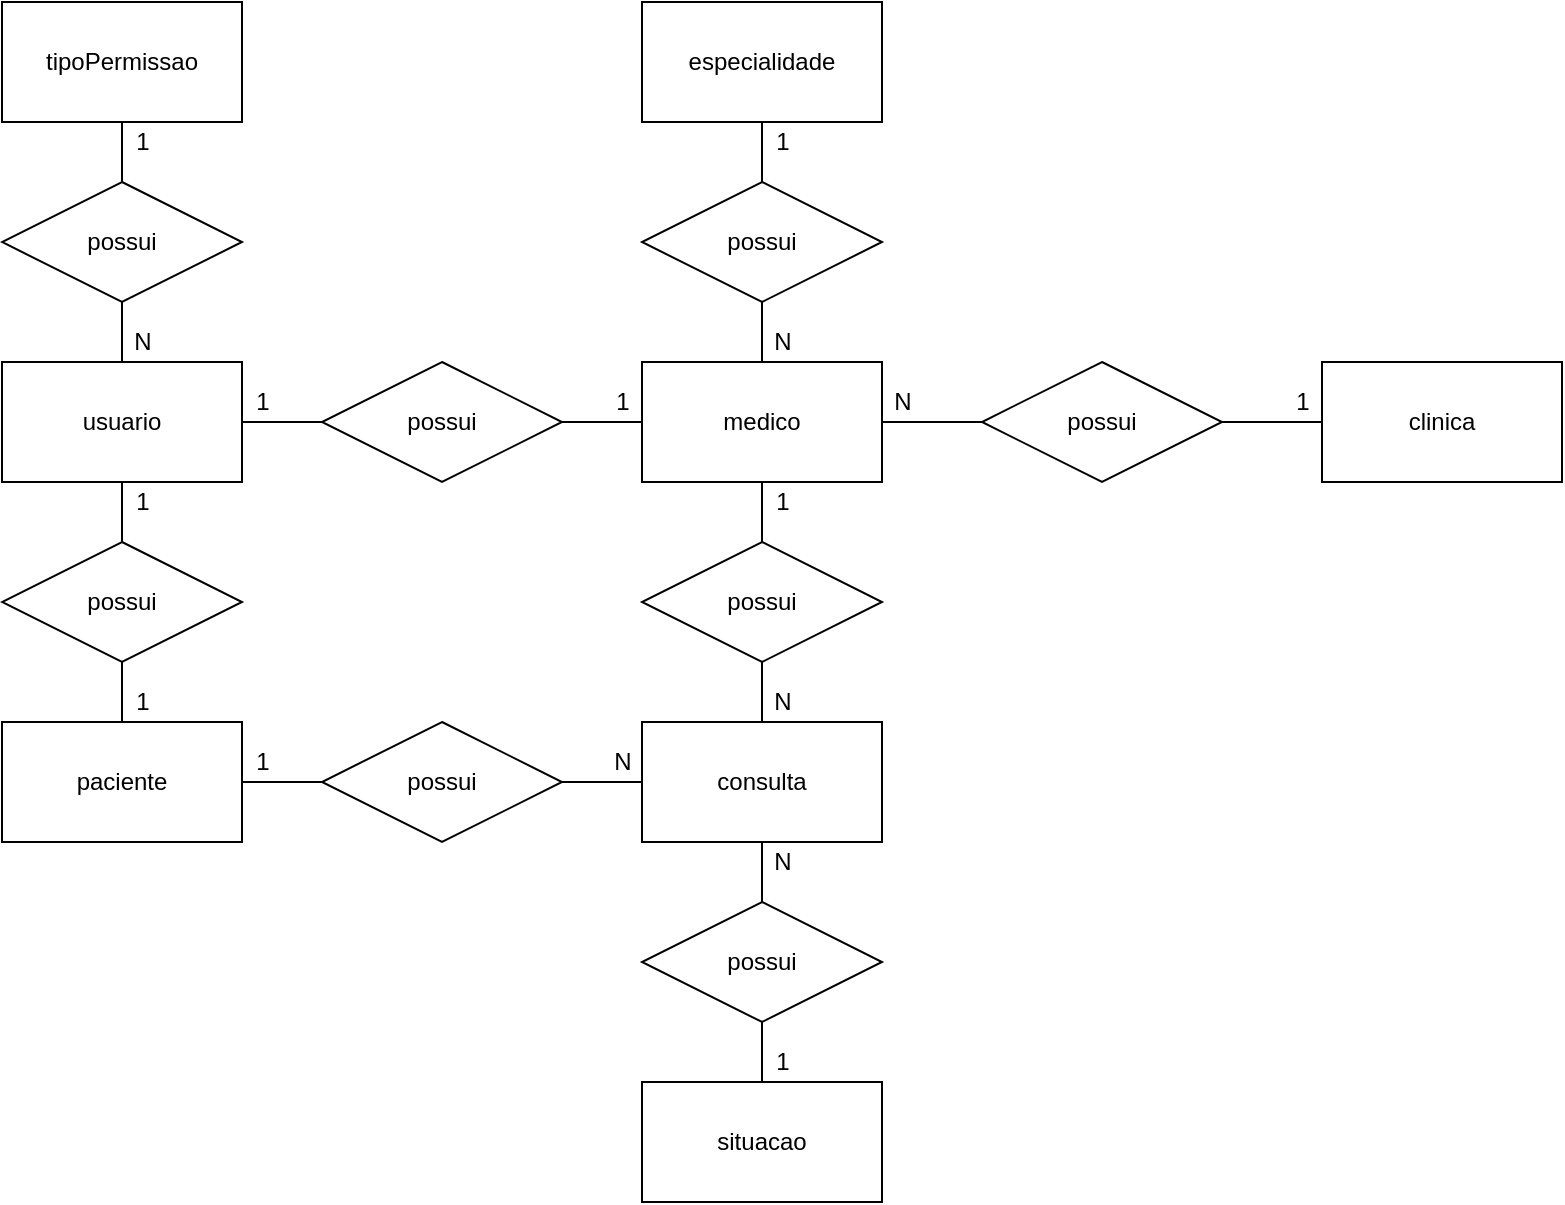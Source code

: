 <mxfile version="14.9.5" type="device" pages="2"><diagram id="2FCzeDrtwgcOBUVbFsaI" name="Conceitual"><mxGraphModel dx="1173" dy="1829" grid="1" gridSize="10" guides="1" tooltips="1" connect="1" arrows="1" fold="1" page="1" pageScale="1" pageWidth="827" pageHeight="1169" math="0" shadow="0"><root><mxCell id="0"/><mxCell id="1" parent="0"/><mxCell id="wyZIn4CLK11ArVjQrJMn-17" style="edgeStyle=orthogonalEdgeStyle;rounded=0;orthogonalLoop=1;jettySize=auto;html=1;endArrow=none;endFill=0;" parent="1" source="wyZIn4CLK11ArVjQrJMn-1" target="wyZIn4CLK11ArVjQrJMn-9" edge="1"><mxGeometry relative="1" as="geometry"/></mxCell><mxCell id="wyZIn4CLK11ArVjQrJMn-1" value="clinica" style="rounded=0;whiteSpace=wrap;html=1;" parent="1" vertex="1"><mxGeometry x="1020" y="40" width="120" height="60" as="geometry"/></mxCell><mxCell id="wyZIn4CLK11ArVjQrJMn-2" value="tipoPermissao" style="rounded=0;whiteSpace=wrap;html=1;" parent="1" vertex="1"><mxGeometry x="360" y="-140" width="120" height="60" as="geometry"/></mxCell><mxCell id="wyZIn4CLK11ArVjQrJMn-3" value="especialidade" style="rounded=0;whiteSpace=wrap;html=1;" parent="1" vertex="1"><mxGeometry x="680" y="-140" width="120" height="60" as="geometry"/></mxCell><mxCell id="wyZIn4CLK11ArVjQrJMn-24" style="edgeStyle=orthogonalEdgeStyle;rounded=0;orthogonalLoop=1;jettySize=auto;html=1;endArrow=none;endFill=0;" parent="1" source="wyZIn4CLK11ArVjQrJMn-4" target="wyZIn4CLK11ArVjQrJMn-14" edge="1"><mxGeometry relative="1" as="geometry"/></mxCell><mxCell id="wyZIn4CLK11ArVjQrJMn-26" style="edgeStyle=orthogonalEdgeStyle;rounded=0;orthogonalLoop=1;jettySize=auto;html=1;endArrow=none;endFill=0;" parent="1" source="wyZIn4CLK11ArVjQrJMn-4" target="wyZIn4CLK11ArVjQrJMn-15" edge="1"><mxGeometry relative="1" as="geometry"/></mxCell><mxCell id="wyZIn4CLK11ArVjQrJMn-37" style="edgeStyle=orthogonalEdgeStyle;rounded=0;orthogonalLoop=1;jettySize=auto;html=1;endArrow=none;endFill=0;" parent="1" source="wyZIn4CLK11ArVjQrJMn-4" target="wyZIn4CLK11ArVjQrJMn-9" edge="1"><mxGeometry relative="1" as="geometry"/></mxCell><mxCell id="wyZIn4CLK11ArVjQrJMn-4" value="medico" style="rounded=0;whiteSpace=wrap;html=1;" parent="1" vertex="1"><mxGeometry x="680" y="40" width="120" height="60" as="geometry"/></mxCell><mxCell id="wyZIn4CLK11ArVjQrJMn-5" value="paciente" style="rounded=0;whiteSpace=wrap;html=1;" parent="1" vertex="1"><mxGeometry x="360" y="220" width="120" height="60" as="geometry"/></mxCell><mxCell id="wyZIn4CLK11ArVjQrJMn-6" value="situacao" style="rounded=0;whiteSpace=wrap;html=1;" parent="1" vertex="1"><mxGeometry x="680" y="400" width="120" height="60" as="geometry"/></mxCell><mxCell id="wyZIn4CLK11ArVjQrJMn-29" style="edgeStyle=orthogonalEdgeStyle;rounded=0;orthogonalLoop=1;jettySize=auto;html=1;endArrow=none;endFill=0;" parent="1" source="wyZIn4CLK11ArVjQrJMn-7" target="wyZIn4CLK11ArVjQrJMn-16" edge="1"><mxGeometry relative="1" as="geometry"/></mxCell><mxCell id="wyZIn4CLK11ArVjQrJMn-36" style="edgeStyle=orthogonalEdgeStyle;rounded=0;orthogonalLoop=1;jettySize=auto;html=1;entryX=1;entryY=0.5;entryDx=0;entryDy=0;endArrow=none;endFill=0;" parent="1" source="wyZIn4CLK11ArVjQrJMn-7" target="wyZIn4CLK11ArVjQrJMn-34" edge="1"><mxGeometry relative="1" as="geometry"/></mxCell><mxCell id="wyZIn4CLK11ArVjQrJMn-7" value="consulta" style="rounded=0;whiteSpace=wrap;html=1;" parent="1" vertex="1"><mxGeometry x="680" y="220" width="120" height="60" as="geometry"/></mxCell><mxCell id="wyZIn4CLK11ArVjQrJMn-19" style="edgeStyle=orthogonalEdgeStyle;rounded=0;orthogonalLoop=1;jettySize=auto;html=1;endArrow=none;endFill=0;" parent="1" source="wyZIn4CLK11ArVjQrJMn-8" target="wyZIn4CLK11ArVjQrJMn-11" edge="1"><mxGeometry relative="1" as="geometry"/></mxCell><mxCell id="wyZIn4CLK11ArVjQrJMn-21" style="edgeStyle=orthogonalEdgeStyle;rounded=0;orthogonalLoop=1;jettySize=auto;html=1;endArrow=none;endFill=0;" parent="1" source="wyZIn4CLK11ArVjQrJMn-8" target="wyZIn4CLK11ArVjQrJMn-12" edge="1"><mxGeometry relative="1" as="geometry"/></mxCell><mxCell id="wyZIn4CLK11ArVjQrJMn-32" style="edgeStyle=orthogonalEdgeStyle;rounded=0;orthogonalLoop=1;jettySize=auto;html=1;endArrow=none;endFill=0;" parent="1" source="wyZIn4CLK11ArVjQrJMn-8" target="wyZIn4CLK11ArVjQrJMn-31" edge="1"><mxGeometry relative="1" as="geometry"/></mxCell><mxCell id="wyZIn4CLK11ArVjQrJMn-8" value="usuario" style="rounded=0;whiteSpace=wrap;html=1;" parent="1" vertex="1"><mxGeometry x="360" y="40" width="120" height="60" as="geometry"/></mxCell><mxCell id="wyZIn4CLK11ArVjQrJMn-9" value="possui" style="shape=rhombus;perimeter=rhombusPerimeter;whiteSpace=wrap;html=1;align=center;" parent="1" vertex="1"><mxGeometry x="850" y="40" width="120" height="60" as="geometry"/></mxCell><mxCell id="wyZIn4CLK11ArVjQrJMn-20" style="edgeStyle=orthogonalEdgeStyle;rounded=0;orthogonalLoop=1;jettySize=auto;html=1;endArrow=none;endFill=0;" parent="1" source="wyZIn4CLK11ArVjQrJMn-11" target="wyZIn4CLK11ArVjQrJMn-2" edge="1"><mxGeometry relative="1" as="geometry"/></mxCell><mxCell id="wyZIn4CLK11ArVjQrJMn-11" value="possui" style="shape=rhombus;perimeter=rhombusPerimeter;whiteSpace=wrap;html=1;align=center;" parent="1" vertex="1"><mxGeometry x="360" y="-50" width="120" height="60" as="geometry"/></mxCell><mxCell id="wyZIn4CLK11ArVjQrJMn-23" style="edgeStyle=orthogonalEdgeStyle;rounded=0;orthogonalLoop=1;jettySize=auto;html=1;endArrow=none;endFill=0;" parent="1" source="wyZIn4CLK11ArVjQrJMn-12" target="wyZIn4CLK11ArVjQrJMn-4" edge="1"><mxGeometry relative="1" as="geometry"/></mxCell><mxCell id="wyZIn4CLK11ArVjQrJMn-12" value="possui" style="shape=rhombus;perimeter=rhombusPerimeter;whiteSpace=wrap;html=1;align=center;" parent="1" vertex="1"><mxGeometry x="520" y="40" width="120" height="60" as="geometry"/></mxCell><mxCell id="wyZIn4CLK11ArVjQrJMn-25" style="edgeStyle=orthogonalEdgeStyle;rounded=0;orthogonalLoop=1;jettySize=auto;html=1;endArrow=none;endFill=0;" parent="1" source="wyZIn4CLK11ArVjQrJMn-14" target="wyZIn4CLK11ArVjQrJMn-3" edge="1"><mxGeometry relative="1" as="geometry"/></mxCell><mxCell id="wyZIn4CLK11ArVjQrJMn-14" value="possui" style="shape=rhombus;perimeter=rhombusPerimeter;whiteSpace=wrap;html=1;align=center;" parent="1" vertex="1"><mxGeometry x="680" y="-50" width="120" height="60" as="geometry"/></mxCell><mxCell id="wyZIn4CLK11ArVjQrJMn-28" style="edgeStyle=orthogonalEdgeStyle;rounded=0;orthogonalLoop=1;jettySize=auto;html=1;endArrow=none;endFill=0;" parent="1" source="wyZIn4CLK11ArVjQrJMn-15" target="wyZIn4CLK11ArVjQrJMn-7" edge="1"><mxGeometry relative="1" as="geometry"/></mxCell><mxCell id="wyZIn4CLK11ArVjQrJMn-15" value="possui" style="shape=rhombus;perimeter=rhombusPerimeter;whiteSpace=wrap;html=1;align=center;" parent="1" vertex="1"><mxGeometry x="680" y="130" width="120" height="60" as="geometry"/></mxCell><mxCell id="wyZIn4CLK11ArVjQrJMn-30" style="edgeStyle=orthogonalEdgeStyle;rounded=0;orthogonalLoop=1;jettySize=auto;html=1;endArrow=none;endFill=0;" parent="1" source="wyZIn4CLK11ArVjQrJMn-16" target="wyZIn4CLK11ArVjQrJMn-6" edge="1"><mxGeometry relative="1" as="geometry"/></mxCell><mxCell id="wyZIn4CLK11ArVjQrJMn-16" value="possui" style="shape=rhombus;perimeter=rhombusPerimeter;whiteSpace=wrap;html=1;align=center;" parent="1" vertex="1"><mxGeometry x="680" y="310" width="120" height="60" as="geometry"/></mxCell><mxCell id="wyZIn4CLK11ArVjQrJMn-33" style="edgeStyle=orthogonalEdgeStyle;rounded=0;orthogonalLoop=1;jettySize=auto;html=1;endArrow=none;endFill=0;" parent="1" source="wyZIn4CLK11ArVjQrJMn-31" target="wyZIn4CLK11ArVjQrJMn-5" edge="1"><mxGeometry relative="1" as="geometry"/></mxCell><mxCell id="wyZIn4CLK11ArVjQrJMn-31" value="possui" style="shape=rhombus;perimeter=rhombusPerimeter;whiteSpace=wrap;html=1;align=center;" parent="1" vertex="1"><mxGeometry x="360" y="130" width="120" height="60" as="geometry"/></mxCell><mxCell id="wyZIn4CLK11ArVjQrJMn-35" style="edgeStyle=orthogonalEdgeStyle;rounded=0;orthogonalLoop=1;jettySize=auto;html=1;endArrow=none;endFill=0;" parent="1" source="wyZIn4CLK11ArVjQrJMn-34" target="wyZIn4CLK11ArVjQrJMn-5" edge="1"><mxGeometry relative="1" as="geometry"/></mxCell><mxCell id="wyZIn4CLK11ArVjQrJMn-34" value="possui" style="shape=rhombus;perimeter=rhombusPerimeter;whiteSpace=wrap;html=1;align=center;" parent="1" vertex="1"><mxGeometry x="520" y="220" width="120" height="60" as="geometry"/></mxCell><mxCell id="wyZIn4CLK11ArVjQrJMn-38" value="1" style="text;html=1;align=center;verticalAlign=middle;resizable=0;points=[];autosize=1;strokeColor=none;" parent="1" vertex="1"><mxGeometry x="1000" y="50" width="20" height="20" as="geometry"/></mxCell><mxCell id="wyZIn4CLK11ArVjQrJMn-39" value="N" style="text;html=1;align=center;verticalAlign=middle;resizable=0;points=[];autosize=1;strokeColor=none;" parent="1" vertex="1"><mxGeometry x="800" y="50" width="20" height="20" as="geometry"/></mxCell><mxCell id="wyZIn4CLK11ArVjQrJMn-40" value="N" style="text;html=1;align=center;verticalAlign=middle;resizable=0;points=[];autosize=1;strokeColor=none;" parent="1" vertex="1"><mxGeometry x="740" y="20" width="20" height="20" as="geometry"/></mxCell><mxCell id="wyZIn4CLK11ArVjQrJMn-41" value="1" style="text;html=1;align=center;verticalAlign=middle;resizable=0;points=[];autosize=1;strokeColor=none;" parent="1" vertex="1"><mxGeometry x="740" y="-80" width="20" height="20" as="geometry"/></mxCell><mxCell id="wyZIn4CLK11ArVjQrJMn-42" value="1" style="text;html=1;align=center;verticalAlign=middle;resizable=0;points=[];autosize=1;strokeColor=none;" parent="1" vertex="1"><mxGeometry x="740" y="100" width="20" height="20" as="geometry"/></mxCell><mxCell id="wyZIn4CLK11ArVjQrJMn-43" value="N" style="text;html=1;align=center;verticalAlign=middle;resizable=0;points=[];autosize=1;strokeColor=none;" parent="1" vertex="1"><mxGeometry x="740" y="200" width="20" height="20" as="geometry"/></mxCell><mxCell id="wyZIn4CLK11ArVjQrJMn-44" value="1" style="text;html=1;align=center;verticalAlign=middle;resizable=0;points=[];autosize=1;strokeColor=none;" parent="1" vertex="1"><mxGeometry x="740" y="380" width="20" height="20" as="geometry"/></mxCell><mxCell id="wyZIn4CLK11ArVjQrJMn-45" value="N" style="text;html=1;align=center;verticalAlign=middle;resizable=0;points=[];autosize=1;strokeColor=none;" parent="1" vertex="1"><mxGeometry x="740" y="280" width="20" height="20" as="geometry"/></mxCell><mxCell id="wyZIn4CLK11ArVjQrJMn-46" value="N" style="text;html=1;align=center;verticalAlign=middle;resizable=0;points=[];autosize=1;strokeColor=none;" parent="1" vertex="1"><mxGeometry x="660" y="230" width="20" height="20" as="geometry"/></mxCell><mxCell id="wyZIn4CLK11ArVjQrJMn-48" value="1" style="text;html=1;align=center;verticalAlign=middle;resizable=0;points=[];autosize=1;strokeColor=none;" parent="1" vertex="1"><mxGeometry x="480" y="230" width="20" height="20" as="geometry"/></mxCell><mxCell id="wyZIn4CLK11ArVjQrJMn-49" value="1" style="text;html=1;align=center;verticalAlign=middle;resizable=0;points=[];autosize=1;strokeColor=none;" parent="1" vertex="1"><mxGeometry x="420" y="-80" width="20" height="20" as="geometry"/></mxCell><mxCell id="wyZIn4CLK11ArVjQrJMn-50" value="N" style="text;html=1;align=center;verticalAlign=middle;resizable=0;points=[];autosize=1;strokeColor=none;" parent="1" vertex="1"><mxGeometry x="420" y="20" width="20" height="20" as="geometry"/></mxCell><mxCell id="wyZIn4CLK11ArVjQrJMn-51" value="1" style="text;html=1;align=center;verticalAlign=middle;resizable=0;points=[];autosize=1;strokeColor=none;" parent="1" vertex="1"><mxGeometry x="660" y="50" width="20" height="20" as="geometry"/></mxCell><mxCell id="wyZIn4CLK11ArVjQrJMn-52" value="1" style="text;html=1;align=center;verticalAlign=middle;resizable=0;points=[];autosize=1;strokeColor=none;" parent="1" vertex="1"><mxGeometry x="480" y="50" width="20" height="20" as="geometry"/></mxCell><mxCell id="wyZIn4CLK11ArVjQrJMn-53" value="1" style="text;html=1;align=center;verticalAlign=middle;resizable=0;points=[];autosize=1;strokeColor=none;" parent="1" vertex="1"><mxGeometry x="420" y="100" width="20" height="20" as="geometry"/></mxCell><mxCell id="wyZIn4CLK11ArVjQrJMn-54" value="1" style="text;html=1;align=center;verticalAlign=middle;resizable=0;points=[];autosize=1;strokeColor=none;" parent="1" vertex="1"><mxGeometry x="420" y="200" width="20" height="20" as="geometry"/></mxCell></root></mxGraphModel></diagram><diagram id="OHEBarNH4u2Inz9MxK9j" name="Logico"><mxGraphModel dx="2000" dy="660" grid="1" gridSize="10" guides="1" tooltips="1" connect="1" arrows="1" fold="1" page="1" pageScale="1" pageWidth="827" pageHeight="1169" math="0" shadow="0"><root><mxCell id="RbcHE9HcNIknfdjTKWbF-0"/><mxCell id="RbcHE9HcNIknfdjTKWbF-1" parent="RbcHE9HcNIknfdjTKWbF-0"/><mxCell id="cLdr1UNAhRnMSzW-arI4-0" value="clinica" style="shape=table;startSize=30;container=1;collapsible=1;childLayout=tableLayout;fixedRows=1;rowLines=0;fontStyle=1;align=center;resizeLast=1;" parent="RbcHE9HcNIknfdjTKWbF-1" vertex="1"><mxGeometry x="620" y="240" width="180" height="190" as="geometry"/></mxCell><mxCell id="cLdr1UNAhRnMSzW-arI4-1" value="" style="shape=partialRectangle;collapsible=0;dropTarget=0;pointerEvents=0;fillColor=none;top=0;left=0;bottom=1;right=0;points=[[0,0.5],[1,0.5]];portConstraint=eastwest;" parent="cLdr1UNAhRnMSzW-arI4-0" vertex="1"><mxGeometry y="30" width="180" height="30" as="geometry"/></mxCell><mxCell id="cLdr1UNAhRnMSzW-arI4-2" value="PK" style="shape=partialRectangle;connectable=0;fillColor=none;top=0;left=0;bottom=0;right=0;fontStyle=1;overflow=hidden;" parent="cLdr1UNAhRnMSzW-arI4-1" vertex="1"><mxGeometry width="30" height="30" as="geometry"/></mxCell><mxCell id="cLdr1UNAhRnMSzW-arI4-3" value="idClinica" style="shape=partialRectangle;connectable=0;fillColor=none;top=0;left=0;bottom=0;right=0;align=left;spacingLeft=6;fontStyle=5;overflow=hidden;" parent="cLdr1UNAhRnMSzW-arI4-1" vertex="1"><mxGeometry x="30" width="150" height="30" as="geometry"/></mxCell><mxCell id="cLdr1UNAhRnMSzW-arI4-4" value="" style="shape=partialRectangle;collapsible=0;dropTarget=0;pointerEvents=0;fillColor=none;top=0;left=0;bottom=0;right=0;points=[[0,0.5],[1,0.5]];portConstraint=eastwest;" parent="cLdr1UNAhRnMSzW-arI4-0" vertex="1"><mxGeometry y="60" width="180" height="30" as="geometry"/></mxCell><mxCell id="cLdr1UNAhRnMSzW-arI4-5" value="" style="shape=partialRectangle;connectable=0;fillColor=none;top=0;left=0;bottom=0;right=0;editable=1;overflow=hidden;" parent="cLdr1UNAhRnMSzW-arI4-4" vertex="1"><mxGeometry width="30" height="30" as="geometry"/></mxCell><mxCell id="cLdr1UNAhRnMSzW-arI4-6" value="nomeClinica" style="shape=partialRectangle;connectable=0;fillColor=none;top=0;left=0;bottom=0;right=0;align=left;spacingLeft=6;overflow=hidden;" parent="cLdr1UNAhRnMSzW-arI4-4" vertex="1"><mxGeometry x="30" width="150" height="30" as="geometry"/></mxCell><mxCell id="cLdr1UNAhRnMSzW-arI4-13" value="" style="shape=partialRectangle;collapsible=0;dropTarget=0;pointerEvents=0;fillColor=none;top=0;left=0;bottom=0;right=0;points=[[0,0.5],[1,0.5]];portConstraint=eastwest;" parent="cLdr1UNAhRnMSzW-arI4-0" vertex="1"><mxGeometry y="90" width="180" height="30" as="geometry"/></mxCell><mxCell id="cLdr1UNAhRnMSzW-arI4-14" value="" style="shape=partialRectangle;connectable=0;fillColor=none;top=0;left=0;bottom=0;right=0;editable=1;overflow=hidden;" parent="cLdr1UNAhRnMSzW-arI4-13" vertex="1"><mxGeometry width="30" height="30" as="geometry"/></mxCell><mxCell id="cLdr1UNAhRnMSzW-arI4-15" value="cnpj" style="shape=partialRectangle;connectable=0;fillColor=none;top=0;left=0;bottom=0;right=0;align=left;spacingLeft=6;overflow=hidden;" parent="cLdr1UNAhRnMSzW-arI4-13" vertex="1"><mxGeometry x="30" width="150" height="30" as="geometry"/></mxCell><mxCell id="cLdr1UNAhRnMSzW-arI4-7" value="" style="shape=partialRectangle;collapsible=0;dropTarget=0;pointerEvents=0;fillColor=none;top=0;left=0;bottom=0;right=0;points=[[0,0.5],[1,0.5]];portConstraint=eastwest;" parent="cLdr1UNAhRnMSzW-arI4-0" vertex="1"><mxGeometry y="120" width="180" height="30" as="geometry"/></mxCell><mxCell id="cLdr1UNAhRnMSzW-arI4-8" value="" style="shape=partialRectangle;connectable=0;fillColor=none;top=0;left=0;bottom=0;right=0;editable=1;overflow=hidden;" parent="cLdr1UNAhRnMSzW-arI4-7" vertex="1"><mxGeometry width="30" height="30" as="geometry"/></mxCell><mxCell id="cLdr1UNAhRnMSzW-arI4-9" value="razaoSocial" style="shape=partialRectangle;connectable=0;fillColor=none;top=0;left=0;bottom=0;right=0;align=left;spacingLeft=6;overflow=hidden;" parent="cLdr1UNAhRnMSzW-arI4-7" vertex="1"><mxGeometry x="30" width="150" height="30" as="geometry"/></mxCell><mxCell id="cLdr1UNAhRnMSzW-arI4-10" value="" style="shape=partialRectangle;collapsible=0;dropTarget=0;pointerEvents=0;fillColor=none;top=0;left=0;bottom=0;right=0;points=[[0,0.5],[1,0.5]];portConstraint=eastwest;" parent="cLdr1UNAhRnMSzW-arI4-0" vertex="1"><mxGeometry y="150" width="180" height="30" as="geometry"/></mxCell><mxCell id="cLdr1UNAhRnMSzW-arI4-11" value="" style="shape=partialRectangle;connectable=0;fillColor=none;top=0;left=0;bottom=0;right=0;editable=1;overflow=hidden;" parent="cLdr1UNAhRnMSzW-arI4-10" vertex="1"><mxGeometry width="30" height="30" as="geometry"/></mxCell><mxCell id="cLdr1UNAhRnMSzW-arI4-12" value="endereco" style="shape=partialRectangle;connectable=0;fillColor=none;top=0;left=0;bottom=0;right=0;align=left;spacingLeft=6;overflow=hidden;" parent="cLdr1UNAhRnMSzW-arI4-10" vertex="1"><mxGeometry x="30" width="150" height="30" as="geometry"/></mxCell><mxCell id="cLdr1UNAhRnMSzW-arI4-16" value="tipoPermissao" style="shape=table;startSize=30;container=1;collapsible=1;childLayout=tableLayout;fixedRows=1;rowLines=0;fontStyle=1;align=center;resizeLast=1;" parent="RbcHE9HcNIknfdjTKWbF-1" vertex="1"><mxGeometry x="-200" y="200" width="180" height="100" as="geometry"/></mxCell><mxCell id="cLdr1UNAhRnMSzW-arI4-17" value="" style="shape=partialRectangle;collapsible=0;dropTarget=0;pointerEvents=0;fillColor=none;top=0;left=0;bottom=1;right=0;points=[[0,0.5],[1,0.5]];portConstraint=eastwest;" parent="cLdr1UNAhRnMSzW-arI4-16" vertex="1"><mxGeometry y="30" width="180" height="30" as="geometry"/></mxCell><mxCell id="cLdr1UNAhRnMSzW-arI4-18" value="PK" style="shape=partialRectangle;connectable=0;fillColor=none;top=0;left=0;bottom=0;right=0;fontStyle=1;overflow=hidden;" parent="cLdr1UNAhRnMSzW-arI4-17" vertex="1"><mxGeometry width="30" height="30" as="geometry"/></mxCell><mxCell id="cLdr1UNAhRnMSzW-arI4-19" value="idTipoPermissao" style="shape=partialRectangle;connectable=0;fillColor=none;top=0;left=0;bottom=0;right=0;align=left;spacingLeft=6;fontStyle=5;overflow=hidden;" parent="cLdr1UNAhRnMSzW-arI4-17" vertex="1"><mxGeometry x="30" width="150" height="30" as="geometry"/></mxCell><mxCell id="cLdr1UNAhRnMSzW-arI4-20" value="" style="shape=partialRectangle;collapsible=0;dropTarget=0;pointerEvents=0;fillColor=none;top=0;left=0;bottom=0;right=0;points=[[0,0.5],[1,0.5]];portConstraint=eastwest;" parent="cLdr1UNAhRnMSzW-arI4-16" vertex="1"><mxGeometry y="60" width="180" height="30" as="geometry"/></mxCell><mxCell id="cLdr1UNAhRnMSzW-arI4-21" value="" style="shape=partialRectangle;connectable=0;fillColor=none;top=0;left=0;bottom=0;right=0;editable=1;overflow=hidden;" parent="cLdr1UNAhRnMSzW-arI4-20" vertex="1"><mxGeometry width="30" height="30" as="geometry"/></mxCell><mxCell id="cLdr1UNAhRnMSzW-arI4-22" value="nomeTipoPermissao" style="shape=partialRectangle;connectable=0;fillColor=none;top=0;left=0;bottom=0;right=0;align=left;spacingLeft=6;overflow=hidden;" parent="cLdr1UNAhRnMSzW-arI4-20" vertex="1"><mxGeometry x="30" width="150" height="30" as="geometry"/></mxCell><mxCell id="cLdr1UNAhRnMSzW-arI4-29" value="usuario" style="shape=table;startSize=30;container=1;collapsible=1;childLayout=tableLayout;fixedRows=1;rowLines=0;fontStyle=1;align=center;resizeLast=1;" parent="RbcHE9HcNIknfdjTKWbF-1" vertex="1"><mxGeometry x="20" y="200" width="180" height="190" as="geometry"/></mxCell><mxCell id="cLdr1UNAhRnMSzW-arI4-30" value="" style="shape=partialRectangle;collapsible=0;dropTarget=0;pointerEvents=0;fillColor=none;top=0;left=0;bottom=0;right=0;points=[[0,0.5],[1,0.5]];portConstraint=eastwest;" parent="cLdr1UNAhRnMSzW-arI4-29" vertex="1"><mxGeometry y="30" width="180" height="30" as="geometry"/></mxCell><mxCell id="cLdr1UNAhRnMSzW-arI4-31" value="PK" style="shape=partialRectangle;connectable=0;fillColor=none;top=0;left=0;bottom=0;right=0;fontStyle=1;overflow=hidden;" parent="cLdr1UNAhRnMSzW-arI4-30" vertex="1"><mxGeometry width="60" height="30" as="geometry"/></mxCell><mxCell id="cLdr1UNAhRnMSzW-arI4-32" value="idUsuario" style="shape=partialRectangle;connectable=0;fillColor=none;top=0;left=0;bottom=0;right=0;align=left;spacingLeft=6;fontStyle=5;overflow=hidden;" parent="cLdr1UNAhRnMSzW-arI4-30" vertex="1"><mxGeometry x="60" width="120" height="30" as="geometry"/></mxCell><mxCell id="cLdr1UNAhRnMSzW-arI4-33" value="" style="shape=partialRectangle;collapsible=0;dropTarget=0;pointerEvents=0;fillColor=none;top=0;left=0;bottom=1;right=0;points=[[0,0.5],[1,0.5]];portConstraint=eastwest;" parent="cLdr1UNAhRnMSzW-arI4-29" vertex="1"><mxGeometry y="60" width="180" height="30" as="geometry"/></mxCell><mxCell id="cLdr1UNAhRnMSzW-arI4-34" value="FK" style="shape=partialRectangle;connectable=0;fillColor=none;top=0;left=0;bottom=0;right=0;fontStyle=1;overflow=hidden;" parent="cLdr1UNAhRnMSzW-arI4-33" vertex="1"><mxGeometry width="60" height="30" as="geometry"/></mxCell><mxCell id="cLdr1UNAhRnMSzW-arI4-35" value="idTipoPermissao" style="shape=partialRectangle;connectable=0;fillColor=none;top=0;left=0;bottom=0;right=0;align=left;spacingLeft=6;fontStyle=5;overflow=hidden;" parent="cLdr1UNAhRnMSzW-arI4-33" vertex="1"><mxGeometry x="60" width="120" height="30" as="geometry"/></mxCell><mxCell id="cLdr1UNAhRnMSzW-arI4-36" value="" style="shape=partialRectangle;collapsible=0;dropTarget=0;pointerEvents=0;fillColor=none;top=0;left=0;bottom=0;right=0;points=[[0,0.5],[1,0.5]];portConstraint=eastwest;" parent="cLdr1UNAhRnMSzW-arI4-29" vertex="1"><mxGeometry y="90" width="180" height="30" as="geometry"/></mxCell><mxCell id="cLdr1UNAhRnMSzW-arI4-37" value="" style="shape=partialRectangle;connectable=0;fillColor=none;top=0;left=0;bottom=0;right=0;editable=1;overflow=hidden;" parent="cLdr1UNAhRnMSzW-arI4-36" vertex="1"><mxGeometry width="60" height="30" as="geometry"/></mxCell><mxCell id="cLdr1UNAhRnMSzW-arI4-38" value="nome" style="shape=partialRectangle;connectable=0;fillColor=none;top=0;left=0;bottom=0;right=0;align=left;spacingLeft=6;overflow=hidden;" parent="cLdr1UNAhRnMSzW-arI4-36" vertex="1"><mxGeometry x="60" width="120" height="30" as="geometry"/></mxCell><mxCell id="cLdr1UNAhRnMSzW-arI4-42" value="" style="shape=partialRectangle;collapsible=0;dropTarget=0;pointerEvents=0;fillColor=none;top=0;left=0;bottom=0;right=0;points=[[0,0.5],[1,0.5]];portConstraint=eastwest;" parent="cLdr1UNAhRnMSzW-arI4-29" vertex="1"><mxGeometry y="120" width="180" height="30" as="geometry"/></mxCell><mxCell id="cLdr1UNAhRnMSzW-arI4-43" value="" style="shape=partialRectangle;connectable=0;fillColor=none;top=0;left=0;bottom=0;right=0;editable=1;overflow=hidden;" parent="cLdr1UNAhRnMSzW-arI4-42" vertex="1"><mxGeometry width="60" height="30" as="geometry"/></mxCell><mxCell id="cLdr1UNAhRnMSzW-arI4-44" value="email" style="shape=partialRectangle;connectable=0;fillColor=none;top=0;left=0;bottom=0;right=0;align=left;spacingLeft=6;overflow=hidden;" parent="cLdr1UNAhRnMSzW-arI4-42" vertex="1"><mxGeometry x="60" width="120" height="30" as="geometry"/></mxCell><mxCell id="cLdr1UNAhRnMSzW-arI4-39" value="" style="shape=partialRectangle;collapsible=0;dropTarget=0;pointerEvents=0;fillColor=none;top=0;left=0;bottom=0;right=0;points=[[0,0.5],[1,0.5]];portConstraint=eastwest;" parent="cLdr1UNAhRnMSzW-arI4-29" vertex="1"><mxGeometry y="150" width="180" height="30" as="geometry"/></mxCell><mxCell id="cLdr1UNAhRnMSzW-arI4-40" value="" style="shape=partialRectangle;connectable=0;fillColor=none;top=0;left=0;bottom=0;right=0;editable=1;overflow=hidden;" parent="cLdr1UNAhRnMSzW-arI4-39" vertex="1"><mxGeometry width="60" height="30" as="geometry"/></mxCell><mxCell id="cLdr1UNAhRnMSzW-arI4-41" value="senha" style="shape=partialRectangle;connectable=0;fillColor=none;top=0;left=0;bottom=0;right=0;align=left;spacingLeft=6;overflow=hidden;" parent="cLdr1UNAhRnMSzW-arI4-39" vertex="1"><mxGeometry x="60" width="120" height="30" as="geometry"/></mxCell><mxCell id="cLdr1UNAhRnMSzW-arI4-45" value="especialidade" style="shape=table;startSize=30;container=1;collapsible=1;childLayout=tableLayout;fixedRows=1;rowLines=0;fontStyle=1;align=center;resizeLast=1;" parent="RbcHE9HcNIknfdjTKWbF-1" vertex="1"><mxGeometry x="340" y="40" width="180" height="100" as="geometry"/></mxCell><mxCell id="cLdr1UNAhRnMSzW-arI4-46" value="" style="shape=partialRectangle;collapsible=0;dropTarget=0;pointerEvents=0;fillColor=none;top=0;left=0;bottom=1;right=0;points=[[0,0.5],[1,0.5]];portConstraint=eastwest;" parent="cLdr1UNAhRnMSzW-arI4-45" vertex="1"><mxGeometry y="30" width="180" height="30" as="geometry"/></mxCell><mxCell id="cLdr1UNAhRnMSzW-arI4-47" value="PK" style="shape=partialRectangle;connectable=0;fillColor=none;top=0;left=0;bottom=0;right=0;fontStyle=1;overflow=hidden;" parent="cLdr1UNAhRnMSzW-arI4-46" vertex="1"><mxGeometry width="30" height="30" as="geometry"/></mxCell><mxCell id="cLdr1UNAhRnMSzW-arI4-48" value="idEspecialidade" style="shape=partialRectangle;connectable=0;fillColor=none;top=0;left=0;bottom=0;right=0;align=left;spacingLeft=6;fontStyle=5;overflow=hidden;" parent="cLdr1UNAhRnMSzW-arI4-46" vertex="1"><mxGeometry x="30" width="150" height="30" as="geometry"/></mxCell><mxCell id="cLdr1UNAhRnMSzW-arI4-49" value="" style="shape=partialRectangle;collapsible=0;dropTarget=0;pointerEvents=0;fillColor=none;top=0;left=0;bottom=0;right=0;points=[[0,0.5],[1,0.5]];portConstraint=eastwest;" parent="cLdr1UNAhRnMSzW-arI4-45" vertex="1"><mxGeometry y="60" width="180" height="30" as="geometry"/></mxCell><mxCell id="cLdr1UNAhRnMSzW-arI4-50" value="" style="shape=partialRectangle;connectable=0;fillColor=none;top=0;left=0;bottom=0;right=0;editable=1;overflow=hidden;" parent="cLdr1UNAhRnMSzW-arI4-49" vertex="1"><mxGeometry width="30" height="30" as="geometry"/></mxCell><mxCell id="cLdr1UNAhRnMSzW-arI4-51" value="nomeEspecialidade" style="shape=partialRectangle;connectable=0;fillColor=none;top=0;left=0;bottom=0;right=0;align=left;spacingLeft=6;overflow=hidden;" parent="cLdr1UNAhRnMSzW-arI4-49" vertex="1"><mxGeometry x="30" width="150" height="30" as="geometry"/></mxCell><mxCell id="cLdr1UNAhRnMSzW-arI4-58" value="medico" style="shape=table;startSize=30;container=1;collapsible=1;childLayout=tableLayout;fixedRows=1;rowLines=0;fontStyle=1;align=center;resizeLast=1;" parent="RbcHE9HcNIknfdjTKWbF-1" vertex="1"><mxGeometry x="340" y="200" width="180" height="190" as="geometry"/></mxCell><mxCell id="cLdr1UNAhRnMSzW-arI4-59" value="" style="shape=partialRectangle;collapsible=0;dropTarget=0;pointerEvents=0;fillColor=none;top=0;left=0;bottom=0;right=0;points=[[0,0.5],[1,0.5]];portConstraint=eastwest;" parent="cLdr1UNAhRnMSzW-arI4-58" vertex="1"><mxGeometry y="30" width="180" height="30" as="geometry"/></mxCell><mxCell id="cLdr1UNAhRnMSzW-arI4-60" value="PK" style="shape=partialRectangle;connectable=0;fillColor=none;top=0;left=0;bottom=0;right=0;fontStyle=1;overflow=hidden;" parent="cLdr1UNAhRnMSzW-arI4-59" vertex="1"><mxGeometry width="60" height="30" as="geometry"/></mxCell><mxCell id="cLdr1UNAhRnMSzW-arI4-61" value="idMedico" style="shape=partialRectangle;connectable=0;fillColor=none;top=0;left=0;bottom=0;right=0;align=left;spacingLeft=6;fontStyle=5;overflow=hidden;" parent="cLdr1UNAhRnMSzW-arI4-59" vertex="1"><mxGeometry x="60" width="120" height="30" as="geometry"/></mxCell><mxCell id="cLdr1UNAhRnMSzW-arI4-74" value="" style="shape=partialRectangle;collapsible=0;dropTarget=0;pointerEvents=0;fillColor=none;top=0;left=0;bottom=0;right=0;points=[[0,0.5],[1,0.5]];portConstraint=eastwest;" parent="cLdr1UNAhRnMSzW-arI4-58" vertex="1"><mxGeometry y="60" width="180" height="30" as="geometry"/></mxCell><mxCell id="cLdr1UNAhRnMSzW-arI4-75" value="FK" style="shape=partialRectangle;connectable=0;fillColor=none;top=0;left=0;bottom=0;right=0;fontStyle=1;overflow=hidden;" parent="cLdr1UNAhRnMSzW-arI4-74" vertex="1"><mxGeometry width="60" height="30" as="geometry"/></mxCell><mxCell id="cLdr1UNAhRnMSzW-arI4-76" value="idEspecialidade" style="shape=partialRectangle;connectable=0;fillColor=none;top=0;left=0;bottom=0;right=0;align=left;spacingLeft=6;fontStyle=1;overflow=hidden;" parent="cLdr1UNAhRnMSzW-arI4-74" vertex="1"><mxGeometry x="60" width="120" height="30" as="geometry"/></mxCell><mxCell id="cLdr1UNAhRnMSzW-arI4-71" value="" style="shape=partialRectangle;collapsible=0;dropTarget=0;pointerEvents=0;fillColor=none;top=0;left=0;bottom=0;right=0;points=[[0,0.5],[1,0.5]];portConstraint=eastwest;" parent="cLdr1UNAhRnMSzW-arI4-58" vertex="1"><mxGeometry y="90" width="180" height="30" as="geometry"/></mxCell><mxCell id="cLdr1UNAhRnMSzW-arI4-72" value="FK" style="shape=partialRectangle;connectable=0;fillColor=none;top=0;left=0;bottom=0;right=0;fontStyle=1;overflow=hidden;" parent="cLdr1UNAhRnMSzW-arI4-71" vertex="1"><mxGeometry width="60" height="30" as="geometry"/></mxCell><mxCell id="cLdr1UNAhRnMSzW-arI4-73" value="idUsuario" style="shape=partialRectangle;connectable=0;fillColor=none;top=0;left=0;bottom=0;right=0;align=left;spacingLeft=6;fontStyle=1;overflow=hidden;" parent="cLdr1UNAhRnMSzW-arI4-71" vertex="1"><mxGeometry x="60" width="120" height="30" as="geometry"/></mxCell><mxCell id="cLdr1UNAhRnMSzW-arI4-62" value="" style="shape=partialRectangle;collapsible=0;dropTarget=0;pointerEvents=0;fillColor=none;top=0;left=0;bottom=1;right=0;points=[[0,0.5],[1,0.5]];portConstraint=eastwest;" parent="cLdr1UNAhRnMSzW-arI4-58" vertex="1"><mxGeometry y="120" width="180" height="30" as="geometry"/></mxCell><mxCell id="cLdr1UNAhRnMSzW-arI4-63" value="FK" style="shape=partialRectangle;connectable=0;fillColor=none;top=0;left=0;bottom=0;right=0;fontStyle=1;overflow=hidden;" parent="cLdr1UNAhRnMSzW-arI4-62" vertex="1"><mxGeometry width="60" height="30" as="geometry"/></mxCell><mxCell id="cLdr1UNAhRnMSzW-arI4-64" value="idClinica" style="shape=partialRectangle;connectable=0;fillColor=none;top=0;left=0;bottom=0;right=0;align=left;spacingLeft=6;fontStyle=5;overflow=hidden;" parent="cLdr1UNAhRnMSzW-arI4-62" vertex="1"><mxGeometry x="60" width="120" height="30" as="geometry"/></mxCell><mxCell id="cLdr1UNAhRnMSzW-arI4-65" value="" style="shape=partialRectangle;collapsible=0;dropTarget=0;pointerEvents=0;fillColor=none;top=0;left=0;bottom=0;right=0;points=[[0,0.5],[1,0.5]];portConstraint=eastwest;" parent="cLdr1UNAhRnMSzW-arI4-58" vertex="1"><mxGeometry y="150" width="180" height="30" as="geometry"/></mxCell><mxCell id="cLdr1UNAhRnMSzW-arI4-66" value="" style="shape=partialRectangle;connectable=0;fillColor=none;top=0;left=0;bottom=0;right=0;editable=1;overflow=hidden;" parent="cLdr1UNAhRnMSzW-arI4-65" vertex="1"><mxGeometry width="60" height="30" as="geometry"/></mxCell><mxCell id="cLdr1UNAhRnMSzW-arI4-67" value="crm" style="shape=partialRectangle;connectable=0;fillColor=none;top=0;left=0;bottom=0;right=0;align=left;spacingLeft=6;overflow=hidden;" parent="cLdr1UNAhRnMSzW-arI4-65" vertex="1"><mxGeometry x="60" width="120" height="30" as="geometry"/></mxCell><mxCell id="cLdr1UNAhRnMSzW-arI4-77" value="paciente" style="shape=table;startSize=30;container=1;collapsible=1;childLayout=tableLayout;fixedRows=1;rowLines=0;fontStyle=1;align=center;resizeLast=1;" parent="RbcHE9HcNIknfdjTKWbF-1" vertex="1"><mxGeometry x="20" y="480" width="180" height="250" as="geometry"/></mxCell><mxCell id="cLdr1UNAhRnMSzW-arI4-78" value="" style="shape=partialRectangle;collapsible=0;dropTarget=0;pointerEvents=0;fillColor=none;top=0;left=0;bottom=0;right=0;points=[[0,0.5],[1,0.5]];portConstraint=eastwest;" parent="cLdr1UNAhRnMSzW-arI4-77" vertex="1"><mxGeometry y="30" width="180" height="30" as="geometry"/></mxCell><mxCell id="cLdr1UNAhRnMSzW-arI4-79" value="PK" style="shape=partialRectangle;connectable=0;fillColor=none;top=0;left=0;bottom=0;right=0;fontStyle=1;overflow=hidden;" parent="cLdr1UNAhRnMSzW-arI4-78" vertex="1"><mxGeometry width="60" height="30" as="geometry"/></mxCell><mxCell id="cLdr1UNAhRnMSzW-arI4-80" value="idPaciente" style="shape=partialRectangle;connectable=0;fillColor=none;top=0;left=0;bottom=0;right=0;align=left;spacingLeft=6;fontStyle=5;overflow=hidden;" parent="cLdr1UNAhRnMSzW-arI4-78" vertex="1"><mxGeometry x="60" width="120" height="30" as="geometry"/></mxCell><mxCell id="cLdr1UNAhRnMSzW-arI4-81" value="" style="shape=partialRectangle;collapsible=0;dropTarget=0;pointerEvents=0;fillColor=none;top=0;left=0;bottom=1;right=0;points=[[0,0.5],[1,0.5]];portConstraint=eastwest;" parent="cLdr1UNAhRnMSzW-arI4-77" vertex="1"><mxGeometry y="60" width="180" height="30" as="geometry"/></mxCell><mxCell id="cLdr1UNAhRnMSzW-arI4-82" value="FK" style="shape=partialRectangle;connectable=0;fillColor=none;top=0;left=0;bottom=0;right=0;fontStyle=1;overflow=hidden;" parent="cLdr1UNAhRnMSzW-arI4-81" vertex="1"><mxGeometry width="60" height="30" as="geometry"/></mxCell><mxCell id="cLdr1UNAhRnMSzW-arI4-83" value="idUsuario" style="shape=partialRectangle;connectable=0;fillColor=none;top=0;left=0;bottom=0;right=0;align=left;spacingLeft=6;fontStyle=5;overflow=hidden;" parent="cLdr1UNAhRnMSzW-arI4-81" vertex="1"><mxGeometry x="60" width="120" height="30" as="geometry"/></mxCell><mxCell id="cLdr1UNAhRnMSzW-arI4-84" value="" style="shape=partialRectangle;collapsible=0;dropTarget=0;pointerEvents=0;fillColor=none;top=0;left=0;bottom=0;right=0;points=[[0,0.5],[1,0.5]];portConstraint=eastwest;" parent="cLdr1UNAhRnMSzW-arI4-77" vertex="1"><mxGeometry y="90" width="180" height="30" as="geometry"/></mxCell><mxCell id="cLdr1UNAhRnMSzW-arI4-85" value="" style="shape=partialRectangle;connectable=0;fillColor=none;top=0;left=0;bottom=0;right=0;editable=1;overflow=hidden;" parent="cLdr1UNAhRnMSzW-arI4-84" vertex="1"><mxGeometry width="60" height="30" as="geometry"/></mxCell><mxCell id="cLdr1UNAhRnMSzW-arI4-86" value="dataNasc" style="shape=partialRectangle;connectable=0;fillColor=none;top=0;left=0;bottom=0;right=0;align=left;spacingLeft=6;overflow=hidden;" parent="cLdr1UNAhRnMSzW-arI4-84" vertex="1"><mxGeometry x="60" width="120" height="30" as="geometry"/></mxCell><mxCell id="cLdr1UNAhRnMSzW-arI4-90" value="" style="shape=partialRectangle;collapsible=0;dropTarget=0;pointerEvents=0;fillColor=none;top=0;left=0;bottom=0;right=0;points=[[0,0.5],[1,0.5]];portConstraint=eastwest;" parent="cLdr1UNAhRnMSzW-arI4-77" vertex="1"><mxGeometry y="120" width="180" height="30" as="geometry"/></mxCell><mxCell id="cLdr1UNAhRnMSzW-arI4-91" value="" style="shape=partialRectangle;connectable=0;fillColor=none;top=0;left=0;bottom=0;right=0;editable=1;overflow=hidden;" parent="cLdr1UNAhRnMSzW-arI4-90" vertex="1"><mxGeometry width="60" height="30" as="geometry"/></mxCell><mxCell id="cLdr1UNAhRnMSzW-arI4-92" value="telefone" style="shape=partialRectangle;connectable=0;fillColor=none;top=0;left=0;bottom=0;right=0;align=left;spacingLeft=6;overflow=hidden;" parent="cLdr1UNAhRnMSzW-arI4-90" vertex="1"><mxGeometry x="60" width="120" height="30" as="geometry"/></mxCell><mxCell id="cLdr1UNAhRnMSzW-arI4-96" value="" style="shape=partialRectangle;collapsible=0;dropTarget=0;pointerEvents=0;fillColor=none;top=0;left=0;bottom=0;right=0;points=[[0,0.5],[1,0.5]];portConstraint=eastwest;" parent="cLdr1UNAhRnMSzW-arI4-77" vertex="1"><mxGeometry y="150" width="180" height="30" as="geometry"/></mxCell><mxCell id="cLdr1UNAhRnMSzW-arI4-97" value="" style="shape=partialRectangle;connectable=0;fillColor=none;top=0;left=0;bottom=0;right=0;editable=1;overflow=hidden;" parent="cLdr1UNAhRnMSzW-arI4-96" vertex="1"><mxGeometry width="60" height="30" as="geometry"/></mxCell><mxCell id="cLdr1UNAhRnMSzW-arI4-98" value="rg" style="shape=partialRectangle;connectable=0;fillColor=none;top=0;left=0;bottom=0;right=0;align=left;spacingLeft=6;overflow=hidden;" parent="cLdr1UNAhRnMSzW-arI4-96" vertex="1"><mxGeometry x="60" width="120" height="30" as="geometry"/></mxCell><mxCell id="cLdr1UNAhRnMSzW-arI4-93" value="" style="shape=partialRectangle;collapsible=0;dropTarget=0;pointerEvents=0;fillColor=none;top=0;left=0;bottom=0;right=0;points=[[0,0.5],[1,0.5]];portConstraint=eastwest;" parent="cLdr1UNAhRnMSzW-arI4-77" vertex="1"><mxGeometry y="180" width="180" height="30" as="geometry"/></mxCell><mxCell id="cLdr1UNAhRnMSzW-arI4-94" value="" style="shape=partialRectangle;connectable=0;fillColor=none;top=0;left=0;bottom=0;right=0;editable=1;overflow=hidden;" parent="cLdr1UNAhRnMSzW-arI4-93" vertex="1"><mxGeometry width="60" height="30" as="geometry"/></mxCell><mxCell id="cLdr1UNAhRnMSzW-arI4-95" value="cpf" style="shape=partialRectangle;connectable=0;fillColor=none;top=0;left=0;bottom=0;right=0;align=left;spacingLeft=6;overflow=hidden;" parent="cLdr1UNAhRnMSzW-arI4-93" vertex="1"><mxGeometry x="60" width="120" height="30" as="geometry"/></mxCell><mxCell id="cLdr1UNAhRnMSzW-arI4-87" value="" style="shape=partialRectangle;collapsible=0;dropTarget=0;pointerEvents=0;fillColor=none;top=0;left=0;bottom=0;right=0;points=[[0,0.5],[1,0.5]];portConstraint=eastwest;" parent="cLdr1UNAhRnMSzW-arI4-77" vertex="1"><mxGeometry y="210" width="180" height="30" as="geometry"/></mxCell><mxCell id="cLdr1UNAhRnMSzW-arI4-88" value="" style="shape=partialRectangle;connectable=0;fillColor=none;top=0;left=0;bottom=0;right=0;editable=1;overflow=hidden;" parent="cLdr1UNAhRnMSzW-arI4-87" vertex="1"><mxGeometry width="60" height="30" as="geometry"/></mxCell><mxCell id="cLdr1UNAhRnMSzW-arI4-89" value="endereco" style="shape=partialRectangle;connectable=0;fillColor=none;top=0;left=0;bottom=0;right=0;align=left;spacingLeft=6;overflow=hidden;" parent="cLdr1UNAhRnMSzW-arI4-87" vertex="1"><mxGeometry x="60" width="120" height="30" as="geometry"/></mxCell><mxCell id="cLdr1UNAhRnMSzW-arI4-99" value="situacao" style="shape=table;startSize=30;container=1;collapsible=1;childLayout=tableLayout;fixedRows=1;rowLines=0;fontStyle=1;align=center;resizeLast=1;" parent="RbcHE9HcNIknfdjTKWbF-1" vertex="1"><mxGeometry x="340" y="740" width="180" height="100" as="geometry"/></mxCell><mxCell id="cLdr1UNAhRnMSzW-arI4-100" value="" style="shape=partialRectangle;collapsible=0;dropTarget=0;pointerEvents=0;fillColor=none;top=0;left=0;bottom=1;right=0;points=[[0,0.5],[1,0.5]];portConstraint=eastwest;" parent="cLdr1UNAhRnMSzW-arI4-99" vertex="1"><mxGeometry y="30" width="180" height="30" as="geometry"/></mxCell><mxCell id="cLdr1UNAhRnMSzW-arI4-101" value="PK" style="shape=partialRectangle;connectable=0;fillColor=none;top=0;left=0;bottom=0;right=0;fontStyle=1;overflow=hidden;" parent="cLdr1UNAhRnMSzW-arI4-100" vertex="1"><mxGeometry width="30" height="30" as="geometry"/></mxCell><mxCell id="cLdr1UNAhRnMSzW-arI4-102" value="idSituacao" style="shape=partialRectangle;connectable=0;fillColor=none;top=0;left=0;bottom=0;right=0;align=left;spacingLeft=6;fontStyle=5;overflow=hidden;" parent="cLdr1UNAhRnMSzW-arI4-100" vertex="1"><mxGeometry x="30" width="150" height="30" as="geometry"/></mxCell><mxCell id="cLdr1UNAhRnMSzW-arI4-103" value="" style="shape=partialRectangle;collapsible=0;dropTarget=0;pointerEvents=0;fillColor=none;top=0;left=0;bottom=0;right=0;points=[[0,0.5],[1,0.5]];portConstraint=eastwest;" parent="cLdr1UNAhRnMSzW-arI4-99" vertex="1"><mxGeometry y="60" width="180" height="30" as="geometry"/></mxCell><mxCell id="cLdr1UNAhRnMSzW-arI4-104" value="" style="shape=partialRectangle;connectable=0;fillColor=none;top=0;left=0;bottom=0;right=0;editable=1;overflow=hidden;" parent="cLdr1UNAhRnMSzW-arI4-103" vertex="1"><mxGeometry width="30" height="30" as="geometry"/></mxCell><mxCell id="cLdr1UNAhRnMSzW-arI4-105" value="descricao" style="shape=partialRectangle;connectable=0;fillColor=none;top=0;left=0;bottom=0;right=0;align=left;spacingLeft=6;overflow=hidden;" parent="cLdr1UNAhRnMSzW-arI4-103" vertex="1"><mxGeometry x="30" width="150" height="30" as="geometry"/></mxCell><mxCell id="cLdr1UNAhRnMSzW-arI4-112" value="consulta" style="shape=table;startSize=30;container=1;collapsible=1;childLayout=tableLayout;fixedRows=1;rowLines=0;fontStyle=1;align=center;resizeLast=1;" parent="RbcHE9HcNIknfdjTKWbF-1" vertex="1"><mxGeometry x="340" y="480" width="180" height="190" as="geometry"/></mxCell><mxCell id="cLdr1UNAhRnMSzW-arI4-113" value="" style="shape=partialRectangle;collapsible=0;dropTarget=0;pointerEvents=0;fillColor=none;top=0;left=0;bottom=0;right=0;points=[[0,0.5],[1,0.5]];portConstraint=eastwest;" parent="cLdr1UNAhRnMSzW-arI4-112" vertex="1"><mxGeometry y="30" width="180" height="30" as="geometry"/></mxCell><mxCell id="cLdr1UNAhRnMSzW-arI4-114" value="PK" style="shape=partialRectangle;connectable=0;fillColor=none;top=0;left=0;bottom=0;right=0;fontStyle=1;overflow=hidden;" parent="cLdr1UNAhRnMSzW-arI4-113" vertex="1"><mxGeometry width="60" height="30" as="geometry"/></mxCell><mxCell id="cLdr1UNAhRnMSzW-arI4-115" value="idConsulta" style="shape=partialRectangle;connectable=0;fillColor=none;top=0;left=0;bottom=0;right=0;align=left;spacingLeft=6;fontStyle=5;overflow=hidden;" parent="cLdr1UNAhRnMSzW-arI4-113" vertex="1"><mxGeometry x="60" width="120" height="30" as="geometry"/></mxCell><mxCell id="cLdr1UNAhRnMSzW-arI4-125" value="" style="shape=partialRectangle;collapsible=0;dropTarget=0;pointerEvents=0;fillColor=none;top=0;left=0;bottom=0;right=0;points=[[0,0.5],[1,0.5]];portConstraint=eastwest;" parent="cLdr1UNAhRnMSzW-arI4-112" vertex="1"><mxGeometry y="60" width="180" height="30" as="geometry"/></mxCell><mxCell id="cLdr1UNAhRnMSzW-arI4-126" value="FK" style="shape=partialRectangle;connectable=0;fillColor=none;top=0;left=0;bottom=0;right=0;fontStyle=1;overflow=hidden;" parent="cLdr1UNAhRnMSzW-arI4-125" vertex="1"><mxGeometry width="60" height="30" as="geometry"/></mxCell><mxCell id="cLdr1UNAhRnMSzW-arI4-127" value="idPaciente" style="shape=partialRectangle;connectable=0;fillColor=none;top=0;left=0;bottom=0;right=0;align=left;spacingLeft=6;fontStyle=1;overflow=hidden;" parent="cLdr1UNAhRnMSzW-arI4-125" vertex="1"><mxGeometry x="60" width="120" height="30" as="geometry"/></mxCell><mxCell id="cLdr1UNAhRnMSzW-arI4-128" value="" style="shape=partialRectangle;collapsible=0;dropTarget=0;pointerEvents=0;fillColor=none;top=0;left=0;bottom=0;right=0;points=[[0,0.5],[1,0.5]];portConstraint=eastwest;" parent="cLdr1UNAhRnMSzW-arI4-112" vertex="1"><mxGeometry y="90" width="180" height="30" as="geometry"/></mxCell><mxCell id="cLdr1UNAhRnMSzW-arI4-129" value="FK" style="shape=partialRectangle;connectable=0;fillColor=none;top=0;left=0;bottom=0;right=0;fontStyle=1;overflow=hidden;" parent="cLdr1UNAhRnMSzW-arI4-128" vertex="1"><mxGeometry width="60" height="30" as="geometry"/></mxCell><mxCell id="cLdr1UNAhRnMSzW-arI4-130" value="idMedico" style="shape=partialRectangle;connectable=0;fillColor=none;top=0;left=0;bottom=0;right=0;align=left;spacingLeft=6;fontStyle=1;overflow=hidden;" parent="cLdr1UNAhRnMSzW-arI4-128" vertex="1"><mxGeometry x="60" width="120" height="30" as="geometry"/></mxCell><mxCell id="cLdr1UNAhRnMSzW-arI4-116" value="" style="shape=partialRectangle;collapsible=0;dropTarget=0;pointerEvents=0;fillColor=none;top=0;left=0;bottom=1;right=0;points=[[0,0.5],[1,0.5]];portConstraint=eastwest;" parent="cLdr1UNAhRnMSzW-arI4-112" vertex="1"><mxGeometry y="120" width="180" height="30" as="geometry"/></mxCell><mxCell id="cLdr1UNAhRnMSzW-arI4-117" value="FK" style="shape=partialRectangle;connectable=0;fillColor=none;top=0;left=0;bottom=0;right=0;fontStyle=1;overflow=hidden;" parent="cLdr1UNAhRnMSzW-arI4-116" vertex="1"><mxGeometry width="60" height="30" as="geometry"/></mxCell><mxCell id="cLdr1UNAhRnMSzW-arI4-118" value="idSituacao" style="shape=partialRectangle;connectable=0;fillColor=none;top=0;left=0;bottom=0;right=0;align=left;spacingLeft=6;fontStyle=5;overflow=hidden;" parent="cLdr1UNAhRnMSzW-arI4-116" vertex="1"><mxGeometry x="60" width="120" height="30" as="geometry"/></mxCell><mxCell id="cLdr1UNAhRnMSzW-arI4-119" value="" style="shape=partialRectangle;collapsible=0;dropTarget=0;pointerEvents=0;fillColor=none;top=0;left=0;bottom=0;right=0;points=[[0,0.5],[1,0.5]];portConstraint=eastwest;" parent="cLdr1UNAhRnMSzW-arI4-112" vertex="1"><mxGeometry y="150" width="180" height="30" as="geometry"/></mxCell><mxCell id="cLdr1UNAhRnMSzW-arI4-120" value="" style="shape=partialRectangle;connectable=0;fillColor=none;top=0;left=0;bottom=0;right=0;editable=1;overflow=hidden;" parent="cLdr1UNAhRnMSzW-arI4-119" vertex="1"><mxGeometry width="60" height="30" as="geometry"/></mxCell><mxCell id="cLdr1UNAhRnMSzW-arI4-121" value="dataConsulta" style="shape=partialRectangle;connectable=0;fillColor=none;top=0;left=0;bottom=0;right=0;align=left;spacingLeft=6;overflow=hidden;" parent="cLdr1UNAhRnMSzW-arI4-119" vertex="1"><mxGeometry x="60" width="120" height="30" as="geometry"/></mxCell><mxCell id="1SIo-47FKwlvmRrMnJMS-0" value="" style="edgeStyle=entityRelationEdgeStyle;fontSize=12;html=1;endArrow=ERoneToMany;" parent="RbcHE9HcNIknfdjTKWbF-1" source="cLdr1UNAhRnMSzW-arI4-1" target="cLdr1UNAhRnMSzW-arI4-62" edge="1"><mxGeometry width="100" height="100" relative="1" as="geometry"><mxPoint x="360" y="350" as="sourcePoint"/><mxPoint x="580" y="240" as="targetPoint"/></mxGeometry></mxCell><mxCell id="9Nri6U7EvmrFPNOzypYH-0" value="" style="edgeStyle=entityRelationEdgeStyle;fontSize=12;html=1;endArrow=ERoneToMany;" parent="RbcHE9HcNIknfdjTKWbF-1" source="cLdr1UNAhRnMSzW-arI4-46" target="cLdr1UNAhRnMSzW-arI4-74" edge="1"><mxGeometry width="100" height="100" relative="1" as="geometry"><mxPoint x="360" y="350" as="sourcePoint"/><mxPoint x="460" y="250" as="targetPoint"/></mxGeometry></mxCell><mxCell id="mz6SlYPkhfeaxNIbPn-f-0" value="" style="edgeStyle=entityRelationEdgeStyle;fontSize=12;html=1;endArrow=ERmandOne;startArrow=ERmandOne;" parent="RbcHE9HcNIknfdjTKWbF-1" source="cLdr1UNAhRnMSzW-arI4-30" target="cLdr1UNAhRnMSzW-arI4-71" edge="1"><mxGeometry width="100" height="100" relative="1" as="geometry"><mxPoint x="360" y="450" as="sourcePoint"/><mxPoint x="460" y="350" as="targetPoint"/></mxGeometry></mxCell><mxCell id="A5alLFMa_aIZDorC5L8o-0" value="" style="edgeStyle=entityRelationEdgeStyle;fontSize=12;html=1;endArrow=ERmandOne;startArrow=ERmandOne;" parent="RbcHE9HcNIknfdjTKWbF-1" source="cLdr1UNAhRnMSzW-arI4-30" target="cLdr1UNAhRnMSzW-arI4-81" edge="1"><mxGeometry width="100" height="100" relative="1" as="geometry"><mxPoint x="360" y="450" as="sourcePoint"/><mxPoint x="460" y="350" as="targetPoint"/></mxGeometry></mxCell><mxCell id="dh1YIRCdQMzu_rbqQsQQ-0" value="" style="edgeStyle=entityRelationEdgeStyle;fontSize=12;html=1;endArrow=ERoneToMany;" parent="RbcHE9HcNIknfdjTKWbF-1" source="cLdr1UNAhRnMSzW-arI4-78" target="cLdr1UNAhRnMSzW-arI4-125" edge="1"><mxGeometry width="100" height="100" relative="1" as="geometry"><mxPoint x="360" y="450" as="sourcePoint"/><mxPoint x="460" y="350" as="targetPoint"/></mxGeometry></mxCell><mxCell id="49qUdUOJtW9X60SMwObO-0" value="" style="edgeStyle=entityRelationEdgeStyle;fontSize=12;html=1;endArrow=ERoneToMany;" parent="RbcHE9HcNIknfdjTKWbF-1" source="cLdr1UNAhRnMSzW-arI4-100" target="cLdr1UNAhRnMSzW-arI4-116" edge="1"><mxGeometry width="100" height="100" relative="1" as="geometry"><mxPoint x="360" y="650" as="sourcePoint"/><mxPoint x="460" y="550" as="targetPoint"/></mxGeometry></mxCell><mxCell id="Pnhb4UIep9eTkjyTG7q0-0" value="" style="edgeStyle=entityRelationEdgeStyle;fontSize=12;html=1;endArrow=ERoneToMany;" parent="RbcHE9HcNIknfdjTKWbF-1" source="cLdr1UNAhRnMSzW-arI4-17" target="cLdr1UNAhRnMSzW-arI4-33" edge="1"><mxGeometry width="100" height="100" relative="1" as="geometry"><mxPoint x="360" y="250" as="sourcePoint"/><mxPoint x="-40" y="380" as="targetPoint"/></mxGeometry></mxCell></root></mxGraphModel></diagram></mxfile>